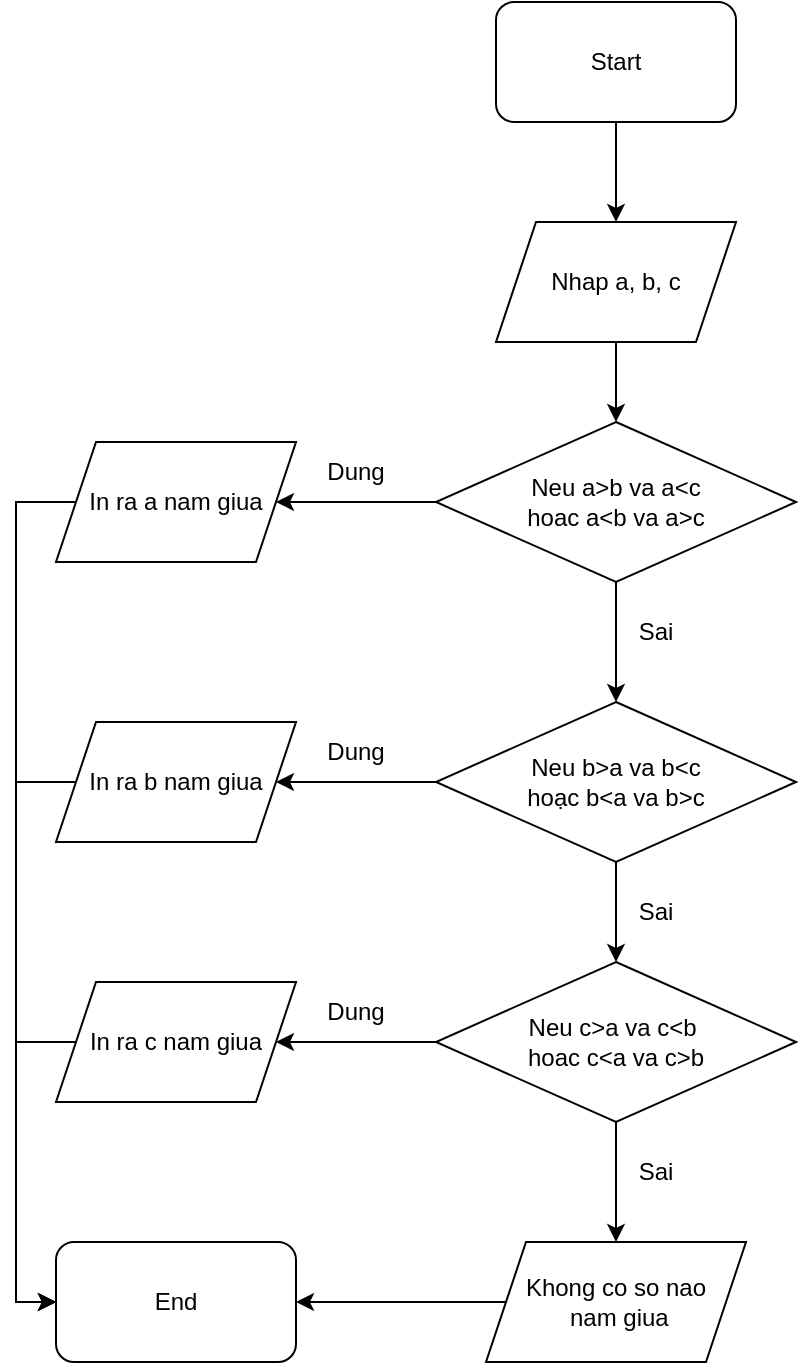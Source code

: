 <mxfile version="24.7.17">
  <diagram name="Page-1" id="RglTcNI1fVb9dm9z4kQe">
    <mxGraphModel dx="1892" dy="565" grid="1" gridSize="10" guides="1" tooltips="1" connect="1" arrows="1" fold="1" page="1" pageScale="1" pageWidth="850" pageHeight="1100" math="0" shadow="0">
      <root>
        <mxCell id="0" />
        <mxCell id="1" parent="0" />
        <mxCell id="D7dTVbQq0bqXHrgfMd3W-4" value="" style="edgeStyle=orthogonalEdgeStyle;rounded=0;orthogonalLoop=1;jettySize=auto;html=1;" edge="1" parent="1" source="D7dTVbQq0bqXHrgfMd3W-2" target="D7dTVbQq0bqXHrgfMd3W-3">
          <mxGeometry relative="1" as="geometry" />
        </mxCell>
        <mxCell id="D7dTVbQq0bqXHrgfMd3W-2" value="Start" style="rounded=1;whiteSpace=wrap;html=1;" vertex="1" parent="1">
          <mxGeometry x="220" y="130" width="120" height="60" as="geometry" />
        </mxCell>
        <mxCell id="D7dTVbQq0bqXHrgfMd3W-7" value="" style="edgeStyle=orthogonalEdgeStyle;rounded=0;orthogonalLoop=1;jettySize=auto;html=1;" edge="1" parent="1" source="D7dTVbQq0bqXHrgfMd3W-3" target="D7dTVbQq0bqXHrgfMd3W-5">
          <mxGeometry relative="1" as="geometry" />
        </mxCell>
        <mxCell id="D7dTVbQq0bqXHrgfMd3W-3" value="Nhap a, b, c" style="shape=parallelogram;perimeter=parallelogramPerimeter;whiteSpace=wrap;html=1;fixedSize=1;" vertex="1" parent="1">
          <mxGeometry x="220" y="240" width="120" height="60" as="geometry" />
        </mxCell>
        <mxCell id="D7dTVbQq0bqXHrgfMd3W-9" value="" style="edgeStyle=orthogonalEdgeStyle;rounded=0;orthogonalLoop=1;jettySize=auto;html=1;" edge="1" parent="1" source="D7dTVbQq0bqXHrgfMd3W-5">
          <mxGeometry relative="1" as="geometry">
            <mxPoint x="110" y="380" as="targetPoint" />
          </mxGeometry>
        </mxCell>
        <mxCell id="D7dTVbQq0bqXHrgfMd3W-10" value="" style="edgeStyle=orthogonalEdgeStyle;rounded=0;orthogonalLoop=1;jettySize=auto;html=1;" edge="1" parent="1" source="D7dTVbQq0bqXHrgfMd3W-5" target="D7dTVbQq0bqXHrgfMd3W-6">
          <mxGeometry relative="1" as="geometry" />
        </mxCell>
        <mxCell id="D7dTVbQq0bqXHrgfMd3W-5" value="Neu a&amp;gt;b va a&amp;lt;c&lt;div&gt;hoac a&amp;lt;b va a&amp;gt;c&lt;/div&gt;" style="rhombus;whiteSpace=wrap;html=1;" vertex="1" parent="1">
          <mxGeometry x="190" y="340" width="180" height="80" as="geometry" />
        </mxCell>
        <mxCell id="D7dTVbQq0bqXHrgfMd3W-17" value="" style="edgeStyle=orthogonalEdgeStyle;rounded=0;orthogonalLoop=1;jettySize=auto;html=1;" edge="1" parent="1" source="D7dTVbQq0bqXHrgfMd3W-6" target="D7dTVbQq0bqXHrgfMd3W-16">
          <mxGeometry relative="1" as="geometry" />
        </mxCell>
        <mxCell id="D7dTVbQq0bqXHrgfMd3W-19" value="" style="edgeStyle=orthogonalEdgeStyle;rounded=0;orthogonalLoop=1;jettySize=auto;html=1;" edge="1" parent="1" source="D7dTVbQq0bqXHrgfMd3W-6">
          <mxGeometry relative="1" as="geometry">
            <mxPoint x="110" y="520" as="targetPoint" />
          </mxGeometry>
        </mxCell>
        <mxCell id="D7dTVbQq0bqXHrgfMd3W-6" value="Neu b&amp;gt;a va b&amp;lt;c&lt;div&gt;hoạc b&amp;lt;a va b&amp;gt;c&lt;/div&gt;" style="rhombus;whiteSpace=wrap;html=1;" vertex="1" parent="1">
          <mxGeometry x="190" y="480" width="180" height="80" as="geometry" />
        </mxCell>
        <mxCell id="D7dTVbQq0bqXHrgfMd3W-14" value="Dung" style="text;html=1;align=center;verticalAlign=middle;whiteSpace=wrap;rounded=0;" vertex="1" parent="1">
          <mxGeometry x="120" y="350" width="60" height="30" as="geometry" />
        </mxCell>
        <mxCell id="D7dTVbQq0bqXHrgfMd3W-15" value="Sai" style="text;html=1;align=center;verticalAlign=middle;whiteSpace=wrap;rounded=0;" vertex="1" parent="1">
          <mxGeometry x="270" y="430" width="60" height="30" as="geometry" />
        </mxCell>
        <mxCell id="D7dTVbQq0bqXHrgfMd3W-21" value="" style="edgeStyle=orthogonalEdgeStyle;rounded=0;orthogonalLoop=1;jettySize=auto;html=1;entryX=1;entryY=0.5;entryDx=0;entryDy=0;" edge="1" parent="1" source="D7dTVbQq0bqXHrgfMd3W-16" target="D7dTVbQq0bqXHrgfMd3W-33">
          <mxGeometry relative="1" as="geometry">
            <mxPoint x="110" y="650" as="targetPoint" />
          </mxGeometry>
        </mxCell>
        <mxCell id="D7dTVbQq0bqXHrgfMd3W-26" value="" style="edgeStyle=orthogonalEdgeStyle;rounded=0;orthogonalLoop=1;jettySize=auto;html=1;" edge="1" parent="1" source="D7dTVbQq0bqXHrgfMd3W-16">
          <mxGeometry relative="1" as="geometry">
            <mxPoint x="280" y="750" as="targetPoint" />
          </mxGeometry>
        </mxCell>
        <mxCell id="D7dTVbQq0bqXHrgfMd3W-16" value="Neu c&amp;gt;a va c&amp;lt;b&amp;nbsp;&lt;div&gt;hoac c&amp;lt;a va c&amp;gt;b&lt;/div&gt;" style="rhombus;whiteSpace=wrap;html=1;" vertex="1" parent="1">
          <mxGeometry x="190" y="610" width="180" height="80" as="geometry" />
        </mxCell>
        <mxCell id="D7dTVbQq0bqXHrgfMd3W-22" value="Sai" style="text;html=1;align=center;verticalAlign=middle;whiteSpace=wrap;rounded=0;" vertex="1" parent="1">
          <mxGeometry x="270" y="570" width="60" height="30" as="geometry" />
        </mxCell>
        <mxCell id="D7dTVbQq0bqXHrgfMd3W-23" value="Dung" style="text;html=1;align=center;verticalAlign=middle;whiteSpace=wrap;rounded=0;" vertex="1" parent="1">
          <mxGeometry x="120" y="490" width="60" height="30" as="geometry" />
        </mxCell>
        <mxCell id="D7dTVbQq0bqXHrgfMd3W-24" value="Dung" style="text;html=1;align=center;verticalAlign=middle;whiteSpace=wrap;rounded=0;" vertex="1" parent="1">
          <mxGeometry x="120" y="620" width="60" height="30" as="geometry" />
        </mxCell>
        <mxCell id="D7dTVbQq0bqXHrgfMd3W-27" value="Sai" style="text;html=1;align=center;verticalAlign=middle;whiteSpace=wrap;rounded=0;" vertex="1" parent="1">
          <mxGeometry x="270" y="700" width="60" height="30" as="geometry" />
        </mxCell>
        <mxCell id="D7dTVbQq0bqXHrgfMd3W-44" value="" style="edgeStyle=orthogonalEdgeStyle;rounded=0;orthogonalLoop=1;jettySize=auto;html=1;fontFamily=Helvetica;fontSize=12;fontColor=default;" edge="1" parent="1" source="D7dTVbQq0bqXHrgfMd3W-28" target="D7dTVbQq0bqXHrgfMd3W-29">
          <mxGeometry relative="1" as="geometry" />
        </mxCell>
        <mxCell id="D7dTVbQq0bqXHrgfMd3W-28" value="Khong co so nao&lt;div&gt;&amp;nbsp;nam giua&lt;/div&gt;" style="shape=parallelogram;perimeter=parallelogramPerimeter;whiteSpace=wrap;html=1;fixedSize=1;" vertex="1" parent="1">
          <mxGeometry x="215" y="750" width="130" height="60" as="geometry" />
        </mxCell>
        <mxCell id="D7dTVbQq0bqXHrgfMd3W-29" value="End" style="rounded=1;whiteSpace=wrap;html=1;" vertex="1" parent="1">
          <mxGeometry y="750" width="120" height="60" as="geometry" />
        </mxCell>
        <mxCell id="D7dTVbQq0bqXHrgfMd3W-31" value="In ra a nam giua" style="shape=parallelogram;perimeter=parallelogramPerimeter;whiteSpace=wrap;html=1;fixedSize=1;strokeColor=default;align=center;verticalAlign=middle;fontFamily=Helvetica;fontSize=12;fontColor=default;fillColor=default;" vertex="1" parent="1">
          <mxGeometry y="350" width="120" height="60" as="geometry" />
        </mxCell>
        <mxCell id="D7dTVbQq0bqXHrgfMd3W-35" value="" style="edgeStyle=orthogonalEdgeStyle;rounded=0;orthogonalLoop=1;jettySize=auto;html=1;fontFamily=Helvetica;fontSize=12;fontColor=default;entryX=0;entryY=0.5;entryDx=0;entryDy=0;" edge="1" parent="1" source="D7dTVbQq0bqXHrgfMd3W-32" target="D7dTVbQq0bqXHrgfMd3W-29">
          <mxGeometry relative="1" as="geometry">
            <mxPoint x="-100" y="520" as="targetPoint" />
            <Array as="points">
              <mxPoint x="-20" y="520" />
              <mxPoint x="-20" y="780" />
            </Array>
          </mxGeometry>
        </mxCell>
        <mxCell id="D7dTVbQq0bqXHrgfMd3W-32" value="In ra b nam giua" style="shape=parallelogram;perimeter=parallelogramPerimeter;whiteSpace=wrap;html=1;fixedSize=1;strokeColor=default;align=center;verticalAlign=middle;fontFamily=Helvetica;fontSize=12;fontColor=default;fillColor=default;" vertex="1" parent="1">
          <mxGeometry y="490" width="120" height="60" as="geometry" />
        </mxCell>
        <mxCell id="D7dTVbQq0bqXHrgfMd3W-33" value="In ra c nam giua" style="shape=parallelogram;perimeter=parallelogramPerimeter;whiteSpace=wrap;html=1;fixedSize=1;strokeColor=default;align=center;verticalAlign=middle;fontFamily=Helvetica;fontSize=12;fontColor=default;fillColor=default;" vertex="1" parent="1">
          <mxGeometry y="620" width="120" height="60" as="geometry" />
        </mxCell>
        <mxCell id="D7dTVbQq0bqXHrgfMd3W-36" value="" style="endArrow=classic;html=1;rounded=0;fontFamily=Helvetica;fontSize=12;fontColor=default;exitX=0;exitY=0.5;exitDx=0;exitDy=0;entryX=0;entryY=0.5;entryDx=0;entryDy=0;" edge="1" parent="1" source="D7dTVbQq0bqXHrgfMd3W-33" target="D7dTVbQq0bqXHrgfMd3W-29">
          <mxGeometry width="50" height="50" relative="1" as="geometry">
            <mxPoint x="330" y="620" as="sourcePoint" />
            <mxPoint x="380" y="570" as="targetPoint" />
            <Array as="points">
              <mxPoint x="-20" y="650" />
              <mxPoint x="-20" y="780" />
            </Array>
          </mxGeometry>
        </mxCell>
        <mxCell id="D7dTVbQq0bqXHrgfMd3W-38" value="" style="endArrow=classic;html=1;rounded=0;fontFamily=Helvetica;fontSize=12;fontColor=default;entryX=0;entryY=0.5;entryDx=0;entryDy=0;exitX=0;exitY=0.5;exitDx=0;exitDy=0;" edge="1" parent="1" source="D7dTVbQq0bqXHrgfMd3W-31" target="D7dTVbQq0bqXHrgfMd3W-29">
          <mxGeometry width="50" height="50" relative="1" as="geometry">
            <mxPoint x="-80" y="470" as="sourcePoint" />
            <mxPoint x="-30" y="420" as="targetPoint" />
            <Array as="points">
              <mxPoint x="-20" y="380" />
              <mxPoint x="-20" y="780" />
            </Array>
          </mxGeometry>
        </mxCell>
      </root>
    </mxGraphModel>
  </diagram>
</mxfile>
